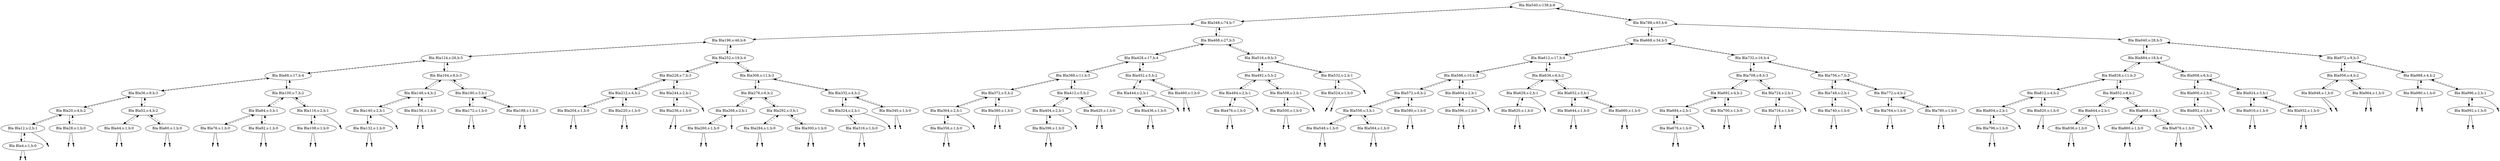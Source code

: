 digraph Blahblah{
{rank = same ; "540"};
nulll4 [shape=point];
4 -> nulll4;
4[label="Bla Bla4,s:1,h:0"];
4 -> 12[style=dashed];
nullr4 [shape=point];
4 -> nullr4;
12 -> 4;
12[label="Bla Bla12,s:2,h:1"];
12 -> 20[style=dashed];
nullr12 [shape=point];
12 -> nullr12;
20 -> 12;
20[label="Bla Bla20,s:4,h:2"];
20 -> 36[style=dashed];
nulll28 [shape=point];
28 -> nulll28;
28[label="Bla Bla28,s:1,h:0"];
28 -> 20[style=dashed];
nullr28 [shape=point];
28 -> nullr28;
20 -> 28;
36 -> 20;
36[label="Bla Bla36,s:9,h:3"];
36 -> 68[style=dashed];
nulll44 [shape=point];
44 -> nulll44;
44[label="Bla Bla44,s:1,h:0"];
44 -> 52[style=dashed];
nullr44 [shape=point];
44 -> nullr44;
52 -> 44;
52[label="Bla Bla52,s:4,h:2"];
52 -> 36[style=dashed];
nulll60 [shape=point];
60 -> nulll60;
60[label="Bla Bla60,s:1,h:0"];
60 -> 52[style=dashed];
nullr60 [shape=point];
60 -> nullr60;
52 -> 60;
36 -> 52;
68 -> 36;
68[label="Bla Bla68,s:17,h:4"];
68 -> 124[style=dashed];
nulll76 [shape=point];
76 -> nulll76;
76[label="Bla Bla76,s:1,h:0"];
76 -> 84[style=dashed];
nullr76 [shape=point];
76 -> nullr76;
84 -> 76;
84[label="Bla Bla84,s:3,h:1"];
84 -> 100[style=dashed];
nulll92 [shape=point];
92 -> nulll92;
92[label="Bla Bla92,s:1,h:0"];
92 -> 84[style=dashed];
nullr92 [shape=point];
92 -> nullr92;
84 -> 92;
100 -> 84;
100[label="Bla Bla100,s:7,h:2"];
100 -> 68[style=dashed];
nulll108 [shape=point];
108 -> nulll108;
108[label="Bla Bla108,s:1,h:0"];
108 -> 116[style=dashed];
nullr108 [shape=point];
108 -> nullr108;
116 -> 108;
116[label="Bla Bla116,s:2,h:1"];
116 -> 100[style=dashed];
nullr116 [shape=point];
116 -> nullr116;
100 -> 116;
68 -> 100;
124 -> 68;
124[label="Bla Bla124,s:26,h:5"];
124 -> 196[style=dashed];
nulll132 [shape=point];
132 -> nulll132;
132[label="Bla Bla132,s:1,h:0"];
132 -> 140[style=dashed];
nullr132 [shape=point];
132 -> nullr132;
140 -> 132;
140[label="Bla Bla140,s:2,h:1"];
140 -> 148[style=dashed];
nullr140 [shape=point];
140 -> nullr140;
148 -> 140;
148[label="Bla Bla148,s:4,h:2"];
148 -> 164[style=dashed];
nulll156 [shape=point];
156 -> nulll156;
156[label="Bla Bla156,s:1,h:0"];
156 -> 148[style=dashed];
nullr156 [shape=point];
156 -> nullr156;
148 -> 156;
164 -> 148;
164[label="Bla Bla164,s:8,h:3"];
164 -> 124[style=dashed];
nulll172 [shape=point];
172 -> nulll172;
172[label="Bla Bla172,s:1,h:0"];
172 -> 180[style=dashed];
nullr172 [shape=point];
172 -> nullr172;
180 -> 172;
180[label="Bla Bla180,s:3,h:1"];
180 -> 164[style=dashed];
nulll188 [shape=point];
188 -> nulll188;
188[label="Bla Bla188,s:1,h:0"];
188 -> 180[style=dashed];
nullr188 [shape=point];
188 -> nullr188;
180 -> 188;
164 -> 180;
124 -> 164;
196 -> 124;
196[label="Bla Bla196,s:46,h:6"];
196 -> 348[style=dashed];
nulll204 [shape=point];
204 -> nulll204;
204[label="Bla Bla204,s:1,h:0"];
204 -> 212[style=dashed];
nullr204 [shape=point];
204 -> nullr204;
212 -> 204;
212[label="Bla Bla212,s:4,h:2"];
212 -> 228[style=dashed];
nulll220 [shape=point];
220 -> nulll220;
220[label="Bla Bla220,s:1,h:0"];
220 -> 212[style=dashed];
nullr220 [shape=point];
220 -> nullr220;
212 -> 220;
228 -> 212;
228[label="Bla Bla228,s:7,h:3"];
228 -> 252[style=dashed];
nulll236 [shape=point];
236 -> nulll236;
236[label="Bla Bla236,s:1,h:0"];
236 -> 244[style=dashed];
nullr236 [shape=point];
236 -> nullr236;
244 -> 236;
244[label="Bla Bla244,s:2,h:1"];
244 -> 228[style=dashed];
nullr244 [shape=point];
244 -> nullr244;
228 -> 244;
252 -> 228;
252[label="Bla Bla252,s:19,h:4"];
252 -> 196[style=dashed];
nulll260 [shape=point];
260 -> nulll260;
260[label="Bla Bla260,s:1,h:0"];
260 -> 268[style=dashed];
nullr260 [shape=point];
260 -> nullr260;
268 -> 260;
268[label="Bla Bla268,s:2,h:1"];
268 -> 276[style=dashed];
nullr268 [shape=point];
268 -> nullr268;
276 -> 268;
276[label="Bla Bla276,s:6,h:2"];
276 -> 308[style=dashed];
nulll284 [shape=point];
284 -> nulll284;
284[label="Bla Bla284,s:1,h:0"];
284 -> 292[style=dashed];
nullr284 [shape=point];
284 -> nullr284;
292 -> 284;
292[label="Bla Bla292,s:3,h:1"];
292 -> 276[style=dashed];
nulll300 [shape=point];
300 -> nulll300;
300[label="Bla Bla300,s:1,h:0"];
300 -> 292[style=dashed];
nullr300 [shape=point];
300 -> nullr300;
292 -> 300;
276 -> 292;
308 -> 276;
308[label="Bla Bla308,s:11,h:3"];
308 -> 252[style=dashed];
nulll316 [shape=point];
316 -> nulll316;
316[label="Bla Bla316,s:1,h:0"];
316 -> 324[style=dashed];
nullr316 [shape=point];
316 -> nullr316;
324 -> 316;
324[label="Bla Bla324,s:2,h:1"];
324 -> 332[style=dashed];
nullr324 [shape=point];
324 -> nullr324;
332 -> 324;
332[label="Bla Bla332,s:4,h:2"];
332 -> 308[style=dashed];
nulll340 [shape=point];
340 -> nulll340;
340[label="Bla Bla340,s:1,h:0"];
340 -> 332[style=dashed];
nullr340 [shape=point];
340 -> nullr340;
332 -> 340;
308 -> 332;
252 -> 308;
196 -> 252;
348 -> 196;
348[label="Bla Bla348,s:74,h:7"];
348 -> 540[style=dashed];
nulll356 [shape=point];
356 -> nulll356;
356[label="Bla Bla356,s:1,h:0"];
356 -> 364[style=dashed];
nullr356 [shape=point];
356 -> nullr356;
364 -> 356;
364[label="Bla Bla364,s:2,h:1"];
364 -> 372[style=dashed];
nullr364 [shape=point];
364 -> nullr364;
372 -> 364;
372[label="Bla Bla372,s:5,h:2"];
372 -> 388[style=dashed];
nulll380 [shape=point];
380 -> nulll380;
380[label="Bla Bla380,s:1,h:0"];
380 -> 372[style=dashed];
nullr380 [shape=point];
380 -> nullr380;
372 -> 380;
388 -> 372;
388[label="Bla Bla388,s:11,h:3"];
388 -> 428[style=dashed];
nulll396 [shape=point];
396 -> nulll396;
396[label="Bla Bla396,s:1,h:0"];
396 -> 404[style=dashed];
nullr396 [shape=point];
396 -> nullr396;
404 -> 396;
404[label="Bla Bla404,s:2,h:1"];
404 -> 412[style=dashed];
nullr404 [shape=point];
404 -> nullr404;
412 -> 404;
412[label="Bla Bla412,s:5,h:2"];
412 -> 388[style=dashed];
nulll420 [shape=point];
420 -> nulll420;
420[label="Bla Bla420,s:1,h:0"];
420 -> 412[style=dashed];
nullr420 [shape=point];
420 -> nullr420;
412 -> 420;
388 -> 412;
428 -> 388;
428[label="Bla Bla428,s:17,h:4"];
428 -> 468[style=dashed];
nulll436 [shape=point];
436 -> nulll436;
436[label="Bla Bla436,s:1,h:0"];
436 -> 444[style=dashed];
nullr436 [shape=point];
436 -> nullr436;
444 -> 436;
444[label="Bla Bla444,s:2,h:1"];
444 -> 452[style=dashed];
nullr444 [shape=point];
444 -> nullr444;
452 -> 444;
452[label="Bla Bla452,s:5,h:2"];
452 -> 428[style=dashed];
nulll460 [shape=point];
460 -> nulll460;
460[label="Bla Bla460,s:1,h:0"];
460 -> 452[style=dashed];
nullr460 [shape=point];
460 -> nullr460;
452 -> 460;
428 -> 452;
468 -> 428;
468[label="Bla Bla468,s:27,h:5"];
468 -> 348[style=dashed];
nulll476 [shape=point];
476 -> nulll476;
476[label="Bla Bla476,s:1,h:0"];
476 -> 484[style=dashed];
nullr476 [shape=point];
476 -> nullr476;
484 -> 476;
484[label="Bla Bla484,s:2,h:1"];
484 -> 492[style=dashed];
nullr484 [shape=point];
484 -> nullr484;
492 -> 484;
492[label="Bla Bla492,s:5,h:2"];
492 -> 516[style=dashed];
nulll500 [shape=point];
500 -> nulll500;
500[label="Bla Bla500,s:1,h:0"];
500 -> 508[style=dashed];
nullr500 [shape=point];
500 -> nullr500;
508 -> 500;
508[label="Bla Bla508,s:2,h:1"];
508 -> 492[style=dashed];
nullr508 [shape=point];
508 -> nullr508;
492 -> 508;
516 -> 492;
516[label="Bla Bla516,s:9,h:3"];
516 -> 468[style=dashed];
nulll524 [shape=point];
524 -> nulll524;
524[label="Bla Bla524,s:1,h:0"];
524 -> 532[style=dashed];
nullr524 [shape=point];
524 -> nullr524;
532 -> 524;
532[label="Bla Bla532,s:2,h:1"];
532 -> 516[style=dashed];
nullr532 [shape=point];
532 -> nullr532;
516 -> 532;
468 -> 516;
348 -> 468;
540 -> 348;
540[label="Bla Bla540,s:138,h:8"];
nulll548 [shape=point];
548 -> nulll548;
548[label="Bla Bla548,s:1,h:0"];
548 -> 556[style=dashed];
nullr548 [shape=point];
548 -> nullr548;
556 -> 548;
556[label="Bla Bla556,s:3,h:1"];
556 -> 572[style=dashed];
nulll564 [shape=point];
564 -> nulll564;
564[label="Bla Bla564,s:1,h:0"];
564 -> 556[style=dashed];
nullr564 [shape=point];
564 -> nullr564;
556 -> 564;
572 -> 556;
572[label="Bla Bla572,s:6,h:2"];
572 -> 588[style=dashed];
nulll580 [shape=point];
580 -> nulll580;
580[label="Bla Bla580,s:1,h:0"];
580 -> 572[style=dashed];
nullr580 [shape=point];
580 -> nullr580;
572 -> 580;
588 -> 572;
588[label="Bla Bla588,s:10,h:3"];
588 -> 612[style=dashed];
nulll596 [shape=point];
596 -> nulll596;
596[label="Bla Bla596,s:1,h:0"];
596 -> 604[style=dashed];
nullr596 [shape=point];
596 -> nullr596;
604 -> 596;
604[label="Bla Bla604,s:2,h:1"];
604 -> 588[style=dashed];
nullr604 [shape=point];
604 -> nullr604;
588 -> 604;
612 -> 588;
612[label="Bla Bla612,s:17,h:4"];
612 -> 668[style=dashed];
nulll620 [shape=point];
620 -> nulll620;
620[label="Bla Bla620,s:1,h:0"];
620 -> 628[style=dashed];
nullr620 [shape=point];
620 -> nullr620;
628 -> 620;
628[label="Bla Bla628,s:2,h:1"];
628 -> 636[style=dashed];
nullr628 [shape=point];
628 -> nullr628;
636 -> 628;
636[label="Bla Bla636,s:6,h:2"];
636 -> 612[style=dashed];
nulll644 [shape=point];
644 -> nulll644;
644[label="Bla Bla644,s:1,h:0"];
644 -> 652[style=dashed];
nullr644 [shape=point];
644 -> nullr644;
652 -> 644;
652[label="Bla Bla652,s:3,h:1"];
652 -> 636[style=dashed];
nulll660 [shape=point];
660 -> nulll660;
660[label="Bla Bla660,s:1,h:0"];
660 -> 652[style=dashed];
nullr660 [shape=point];
660 -> nullr660;
652 -> 660;
636 -> 652;
612 -> 636;
668 -> 612;
668[label="Bla Bla668,s:34,h:5"];
668 -> 788[style=dashed];
nulll676 [shape=point];
676 -> nulll676;
676[label="Bla Bla676,s:1,h:0"];
676 -> 684[style=dashed];
nullr676 [shape=point];
676 -> nullr676;
684 -> 676;
684[label="Bla Bla684,s:2,h:1"];
684 -> 692[style=dashed];
nullr684 [shape=point];
684 -> nullr684;
692 -> 684;
692[label="Bla Bla692,s:4,h:2"];
692 -> 708[style=dashed];
nulll700 [shape=point];
700 -> nulll700;
700[label="Bla Bla700,s:1,h:0"];
700 -> 692[style=dashed];
nullr700 [shape=point];
700 -> nullr700;
692 -> 700;
708 -> 692;
708[label="Bla Bla708,s:8,h:3"];
708 -> 732[style=dashed];
nulll716 [shape=point];
716 -> nulll716;
716[label="Bla Bla716,s:1,h:0"];
716 -> 724[style=dashed];
nullr716 [shape=point];
716 -> nullr716;
724 -> 716;
724[label="Bla Bla724,s:2,h:1"];
724 -> 708[style=dashed];
nullr724 [shape=point];
724 -> nullr724;
708 -> 724;
732 -> 708;
732[label="Bla Bla732,s:16,h:4"];
732 -> 668[style=dashed];
nulll740 [shape=point];
740 -> nulll740;
740[label="Bla Bla740,s:1,h:0"];
740 -> 748[style=dashed];
nullr740 [shape=point];
740 -> nullr740;
748 -> 740;
748[label="Bla Bla748,s:2,h:1"];
748 -> 756[style=dashed];
nullr748 [shape=point];
748 -> nullr748;
756 -> 748;
756[label="Bla Bla756,s:7,h:3"];
756 -> 732[style=dashed];
nulll764 [shape=point];
764 -> nulll764;
764[label="Bla Bla764,s:1,h:0"];
764 -> 772[style=dashed];
nullr764 [shape=point];
764 -> nullr764;
772 -> 764;
772[label="Bla Bla772,s:4,h:2"];
772 -> 756[style=dashed];
nulll780 [shape=point];
780 -> nulll780;
780[label="Bla Bla780,s:1,h:0"];
780 -> 772[style=dashed];
nullr780 [shape=point];
780 -> nullr780;
772 -> 780;
756 -> 772;
732 -> 756;
668 -> 732;
788 -> 668;
788[label="Bla Bla788,s:63,h:6"];
788 -> 540[style=dashed];
nulll796 [shape=point];
796 -> nulll796;
796[label="Bla Bla796,s:1,h:0"];
796 -> 804[style=dashed];
nullr796 [shape=point];
796 -> nullr796;
804 -> 796;
804[label="Bla Bla804,s:2,h:1"];
804 -> 812[style=dashed];
nullr804 [shape=point];
804 -> nullr804;
812 -> 804;
812[label="Bla Bla812,s:4,h:2"];
812 -> 828[style=dashed];
nulll820 [shape=point];
820 -> nulll820;
820[label="Bla Bla820,s:1,h:0"];
820 -> 812[style=dashed];
nullr820 [shape=point];
820 -> nullr820;
812 -> 820;
828 -> 812;
828[label="Bla Bla828,s:11,h:3"];
828 -> 884[style=dashed];
nulll836 [shape=point];
836 -> nulll836;
836[label="Bla Bla836,s:1,h:0"];
836 -> 844[style=dashed];
nullr836 [shape=point];
836 -> nullr836;
844 -> 836;
844[label="Bla Bla844,s:2,h:1"];
844 -> 852[style=dashed];
nullr844 [shape=point];
844 -> nullr844;
852 -> 844;
852[label="Bla Bla852,s:6,h:2"];
852 -> 828[style=dashed];
nulll860 [shape=point];
860 -> nulll860;
860[label="Bla Bla860,s:1,h:0"];
860 -> 868[style=dashed];
nullr860 [shape=point];
860 -> nullr860;
868 -> 860;
868[label="Bla Bla868,s:3,h:1"];
868 -> 852[style=dashed];
nulll876 [shape=point];
876 -> nulll876;
876[label="Bla Bla876,s:1,h:0"];
876 -> 868[style=dashed];
nullr876 [shape=point];
876 -> nullr876;
868 -> 876;
852 -> 868;
828 -> 852;
884 -> 828;
884[label="Bla Bla884,s:18,h:4"];
884 -> 940[style=dashed];
nulll892 [shape=point];
892 -> nulll892;
892[label="Bla Bla892,s:1,h:0"];
892 -> 900[style=dashed];
nullr892 [shape=point];
892 -> nullr892;
900 -> 892;
900[label="Bla Bla900,s:2,h:1"];
900 -> 908[style=dashed];
nullr900 [shape=point];
900 -> nullr900;
908 -> 900;
908[label="Bla Bla908,s:6,h:2"];
908 -> 884[style=dashed];
nulll916 [shape=point];
916 -> nulll916;
916[label="Bla Bla916,s:1,h:0"];
916 -> 924[style=dashed];
nullr916 [shape=point];
916 -> nullr916;
924 -> 916;
924[label="Bla Bla924,s:3,h:1"];
924 -> 908[style=dashed];
nulll932 [shape=point];
932 -> nulll932;
932[label="Bla Bla932,s:1,h:0"];
932 -> 924[style=dashed];
nullr932 [shape=point];
932 -> nullr932;
924 -> 932;
908 -> 924;
884 -> 908;
940 -> 884;
940[label="Bla Bla940,s:28,h:5"];
940 -> 788[style=dashed];
nulll948 [shape=point];
948 -> nulll948;
948[label="Bla Bla948,s:1,h:0"];
948 -> 956[style=dashed];
nullr948 [shape=point];
948 -> nullr948;
956 -> 948;
956[label="Bla Bla956,s:4,h:2"];
956 -> 972[style=dashed];
nulll964 [shape=point];
964 -> nulll964;
964[label="Bla Bla964,s:1,h:0"];
964 -> 956[style=dashed];
nullr964 [shape=point];
964 -> nullr964;
956 -> 964;
972 -> 956;
972[label="Bla Bla972,s:9,h:3"];
972 -> 940[style=dashed];
nulll980 [shape=point];
980 -> nulll980;
980[label="Bla Bla980,s:1,h:0"];
980 -> 988[style=dashed];
nullr980 [shape=point];
980 -> nullr980;
988 -> 980;
988[label="Bla Bla988,s:4,h:2"];
988 -> 972[style=dashed];
nulll992 [shape=point];
992 -> nulll992;
992[label="Bla Bla992,s:1,h:0"];
992 -> 996[style=dashed];
nullr992 [shape=point];
992 -> nullr992;
996 -> 992;
996[label="Bla Bla996,s:2,h:1"];
996 -> 988[style=dashed];
nullr996 [shape=point];
996 -> nullr996;
988 -> 996;
972 -> 988;
940 -> 972;
788 -> 940;
540 -> 788;
}